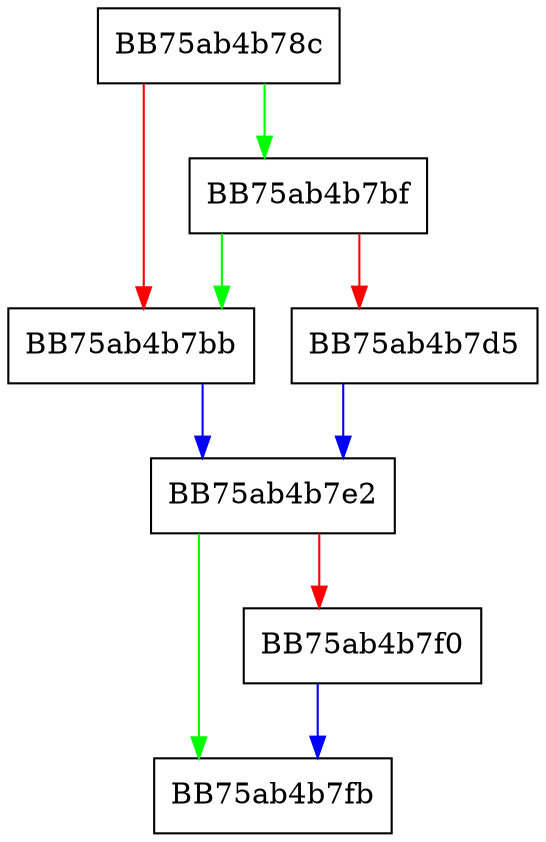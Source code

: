 digraph BMSGetDetectionHandler {
  node [shape="box"];
  graph [splines=ortho];
  BB75ab4b78c -> BB75ab4b7bf [color="green"];
  BB75ab4b78c -> BB75ab4b7bb [color="red"];
  BB75ab4b7bb -> BB75ab4b7e2 [color="blue"];
  BB75ab4b7bf -> BB75ab4b7bb [color="green"];
  BB75ab4b7bf -> BB75ab4b7d5 [color="red"];
  BB75ab4b7d5 -> BB75ab4b7e2 [color="blue"];
  BB75ab4b7e2 -> BB75ab4b7fb [color="green"];
  BB75ab4b7e2 -> BB75ab4b7f0 [color="red"];
  BB75ab4b7f0 -> BB75ab4b7fb [color="blue"];
}